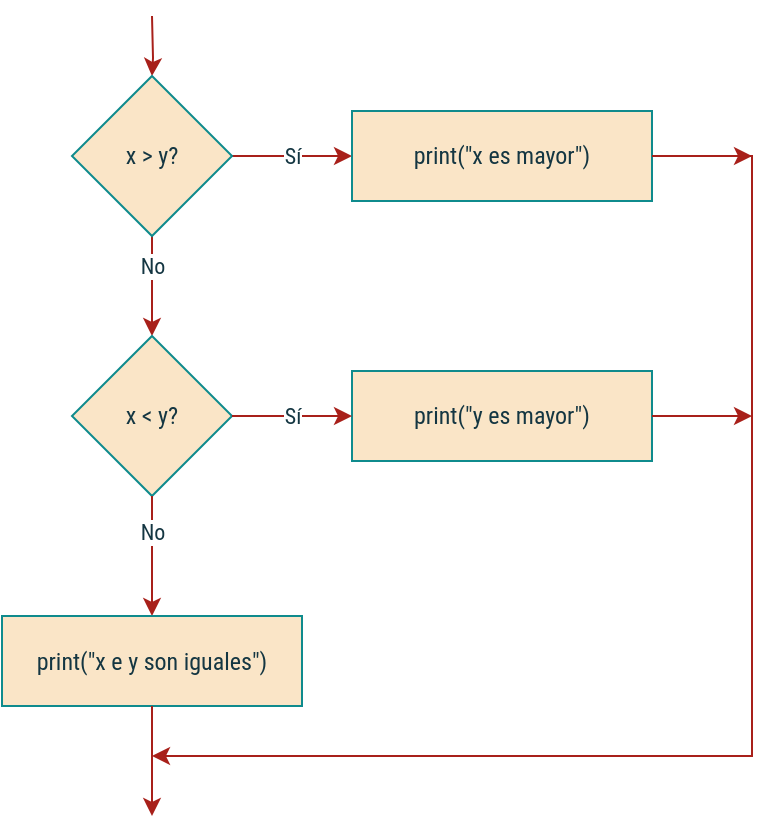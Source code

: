 <mxfile version="16.3.0" type="device"><diagram id="E2bQt84_KvBZb-h_ofLl" name="Page-1"><mxGraphModel dx="483" dy="527" grid="1" gridSize="10" guides="1" tooltips="1" connect="1" arrows="1" fold="1" page="1" pageScale="1" pageWidth="850" pageHeight="1100" background="none" math="0" shadow="0"><root><mxCell id="0"/><mxCell id="1" parent="0"/><mxCell id="beTtEsp2uA6NcHhqyFBB-6" style="edgeStyle=orthogonalEdgeStyle;rounded=0;orthogonalLoop=1;jettySize=auto;html=1;exitX=0.5;exitY=1;exitDx=0;exitDy=0;labelBackgroundColor=#DAD2D8;strokeColor=#A8201A;fontColor=#143642;fontFamily=Roboto Condensed;fontSource=https%3A%2F%2Ffonts.googleapis.com%2Fcss%3Ffamily%3DRoboto%2BCondensed;" parent="1" target="beTtEsp2uA6NcHhqyFBB-3" edge="1"><mxGeometry relative="1" as="geometry"><mxPoint x="280" y="270" as="sourcePoint"/></mxGeometry></mxCell><mxCell id="beTtEsp2uA6NcHhqyFBB-8" value="Sí" style="edgeStyle=orthogonalEdgeStyle;rounded=0;orthogonalLoop=1;jettySize=auto;html=1;labelBackgroundColor=default;strokeColor=#A8201A;fontColor=#143642;fontFamily=Roboto Condensed;fontSource=https%3A%2F%2Ffonts.googleapis.com%2Fcss%3Ffamily%3DRoboto%2BCondensed;spacing=4;" parent="1" source="beTtEsp2uA6NcHhqyFBB-3" target="beTtEsp2uA6NcHhqyFBB-7" edge="1"><mxGeometry relative="1" as="geometry"><Array as="points"><mxPoint x="350" y="340"/><mxPoint x="350" y="340"/></Array></mxGeometry></mxCell><mxCell id="beTtEsp2uA6NcHhqyFBB-11" value="No" style="edgeStyle=orthogonalEdgeStyle;rounded=0;orthogonalLoop=1;jettySize=auto;html=1;labelBackgroundColor=default;strokeColor=#A8201A;fontColor=#143642;fontFamily=Roboto Condensed;fontSource=https%3A%2F%2Ffonts.googleapis.com%2Fcss%3Ffamily%3DRoboto%2BCondensed;spacing=5;" parent="1" source="beTtEsp2uA6NcHhqyFBB-3" edge="1"><mxGeometry x="-0.429" relative="1" as="geometry"><mxPoint x="280" y="430" as="targetPoint"/><mxPoint as="offset"/></mxGeometry></mxCell><mxCell id="beTtEsp2uA6NcHhqyFBB-3" value="x &amp;gt; y?" style="rhombus;whiteSpace=wrap;html=1;fillColor=#FAE5C7;strokeColor=#0F8B8D;fontColor=#143642;fontFamily=Roboto Condensed;fontSource=https%3A%2F%2Ffonts.googleapis.com%2Fcss%3Ffamily%3DRoboto%2BCondensed;" parent="1" vertex="1"><mxGeometry x="240" y="300" width="80" height="80" as="geometry"/></mxCell><mxCell id="beTtEsp2uA6NcHhqyFBB-9" style="edgeStyle=orthogonalEdgeStyle;rounded=0;orthogonalLoop=1;jettySize=auto;html=1;labelBackgroundColor=#DAD2D8;strokeColor=#A8201A;fontColor=#143642;fontFamily=Roboto Condensed;fontSource=https%3A%2F%2Ffonts.googleapis.com%2Fcss%3Ffamily%3DRoboto%2BCondensed;exitX=1;exitY=0.5;exitDx=0;exitDy=0;" parent="1" source="beTtEsp2uA6NcHhqyFBB-7" edge="1"><mxGeometry relative="1" as="geometry"><mxPoint x="500" y="415" as="sourcePoint"/><Array as="points"><mxPoint x="580" y="340"/></Array><mxPoint x="280" y="640" as="targetPoint"/></mxGeometry></mxCell><mxCell id="beTtEsp2uA6NcHhqyFBB-7" value="print(&quot;x es mayor&quot;)" style="rounded=0;whiteSpace=wrap;html=1;fillColor=#FAE5C7;strokeColor=#0F8B8D;fontColor=#143642;fontFamily=Roboto Condensed;fontSource=https%3A%2F%2Ffonts.googleapis.com%2Fcss%3Ffamily%3DRoboto%2BCondensed;" parent="1" vertex="1"><mxGeometry x="380" y="317.5" width="150" height="45" as="geometry"/></mxCell><mxCell id="RF_sLiHwIuRmdOmLbjPJ-21" value="x &amp;lt; y?" style="rhombus;whiteSpace=wrap;html=1;fillColor=#FAE5C7;strokeColor=#0F8B8D;fontColor=#143642;fontFamily=Roboto Condensed;fontSource=https%3A%2F%2Ffonts.googleapis.com%2Fcss%3Ffamily%3DRoboto%2BCondensed;" vertex="1" parent="1"><mxGeometry x="240" y="430" width="80" height="80" as="geometry"/></mxCell><mxCell id="RF_sLiHwIuRmdOmLbjPJ-22" value="No" style="edgeStyle=orthogonalEdgeStyle;rounded=0;orthogonalLoop=1;jettySize=auto;html=1;labelBackgroundColor=default;strokeColor=#A8201A;fontColor=#143642;fontFamily=Roboto Condensed;fontSource=https%3A%2F%2Ffonts.googleapis.com%2Fcss%3Ffamily%3DRoboto%2BCondensed;spacing=5;exitX=0.5;exitY=1;exitDx=0;exitDy=0;" edge="1" parent="1" source="RF_sLiHwIuRmdOmLbjPJ-21"><mxGeometry x="-0.429" relative="1" as="geometry"><mxPoint x="290" y="390" as="sourcePoint"/><mxPoint x="280" y="570" as="targetPoint"/><mxPoint as="offset"/></mxGeometry></mxCell><mxCell id="RF_sLiHwIuRmdOmLbjPJ-23" value="print(&quot;y es mayor&quot;)" style="rounded=0;whiteSpace=wrap;html=1;fillColor=#FAE5C7;strokeColor=#0F8B8D;fontColor=#143642;fontFamily=Roboto Condensed;fontSource=https%3A%2F%2Ffonts.googleapis.com%2Fcss%3Ffamily%3DRoboto%2BCondensed;" vertex="1" parent="1"><mxGeometry x="380" y="447.5" width="150" height="45" as="geometry"/></mxCell><mxCell id="RF_sLiHwIuRmdOmLbjPJ-24" value="Sí" style="edgeStyle=orthogonalEdgeStyle;rounded=0;orthogonalLoop=1;jettySize=auto;html=1;labelBackgroundColor=default;strokeColor=#A8201A;fontColor=#143642;fontFamily=Roboto Condensed;fontSource=https%3A%2F%2Ffonts.googleapis.com%2Fcss%3Ffamily%3DRoboto%2BCondensed;spacing=4;" edge="1" target="RF_sLiHwIuRmdOmLbjPJ-23" parent="1"><mxGeometry relative="1" as="geometry"><Array as="points"><mxPoint x="350" y="470"/><mxPoint x="350" y="470"/></Array><mxPoint x="319.966" y="469.966" as="sourcePoint"/></mxGeometry></mxCell><mxCell id="RF_sLiHwIuRmdOmLbjPJ-25" style="edgeStyle=orthogonalEdgeStyle;rounded=0;orthogonalLoop=1;jettySize=auto;html=1;labelBackgroundColor=#DAD2D8;strokeColor=#A8201A;fontColor=#143642;fontFamily=Roboto Condensed;fontSource=https%3A%2F%2Ffonts.googleapis.com%2Fcss%3Ffamily%3DRoboto%2BCondensed;exitX=1;exitY=0.5;exitDx=0;exitDy=0;" edge="1" parent="1"><mxGeometry relative="1" as="geometry"><mxPoint x="530" y="470.03" as="sourcePoint"/><Array as="points"><mxPoint x="580" y="470.03"/></Array><mxPoint x="580" y="470" as="targetPoint"/></mxGeometry></mxCell><mxCell id="RF_sLiHwIuRmdOmLbjPJ-26" style="edgeStyle=orthogonalEdgeStyle;rounded=0;orthogonalLoop=1;jettySize=auto;html=1;labelBackgroundColor=#DAD2D8;strokeColor=#A8201A;fontColor=#143642;fontFamily=Roboto Condensed;fontSource=https%3A%2F%2Ffonts.googleapis.com%2Fcss%3Ffamily%3DRoboto%2BCondensed;exitX=1;exitY=0.5;exitDx=0;exitDy=0;" edge="1" parent="1"><mxGeometry relative="1" as="geometry"><mxPoint x="530" y="340.03" as="sourcePoint"/><Array as="points"><mxPoint x="550" y="340"/><mxPoint x="550" y="340"/></Array><mxPoint x="580" y="340.0" as="targetPoint"/></mxGeometry></mxCell><mxCell id="RF_sLiHwIuRmdOmLbjPJ-27" value="print(&quot;x e y son iguales&quot;)" style="rounded=0;whiteSpace=wrap;html=1;fillColor=#FAE5C7;strokeColor=#0F8B8D;fontColor=#143642;fontFamily=Roboto Condensed;fontSource=https%3A%2F%2Ffonts.googleapis.com%2Fcss%3Ffamily%3DRoboto%2BCondensed;" vertex="1" parent="1"><mxGeometry x="205" y="570" width="150" height="45" as="geometry"/></mxCell><mxCell id="RF_sLiHwIuRmdOmLbjPJ-28" style="edgeStyle=orthogonalEdgeStyle;rounded=0;orthogonalLoop=1;jettySize=auto;html=1;labelBackgroundColor=#DAD2D8;strokeColor=#A8201A;fontColor=#143642;fontFamily=Roboto Condensed;fontSource=https%3A%2F%2Ffonts.googleapis.com%2Fcss%3Ffamily%3DRoboto%2BCondensed;exitX=0.5;exitY=1;exitDx=0;exitDy=0;" edge="1" parent="1" source="RF_sLiHwIuRmdOmLbjPJ-27"><mxGeometry relative="1" as="geometry"><mxPoint x="280" y="620" as="sourcePoint"/><Array as="points"><mxPoint x="280" y="630"/><mxPoint x="280" y="630"/></Array><mxPoint x="280" y="670" as="targetPoint"/></mxGeometry></mxCell></root></mxGraphModel></diagram></mxfile>